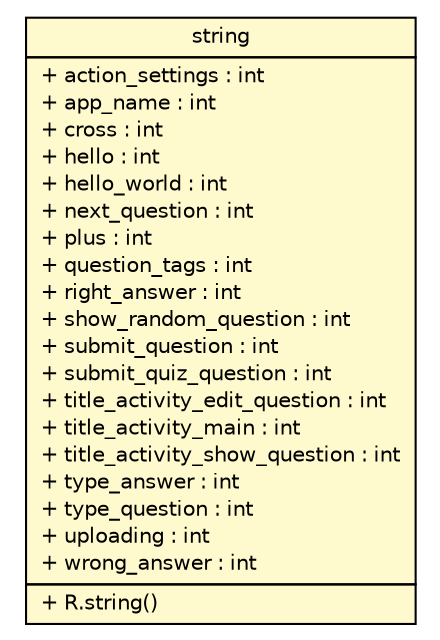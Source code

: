 #!/usr/local/bin/dot
#
# Class diagram 
# Generated by UMLGraph version R5_6_6-1-g9240c4 (http://www.umlgraph.org/)
#

digraph G {
	edge [fontname="Helvetica",fontsize=10,labelfontname="Helvetica",labelfontsize=10];
	node [fontname="Helvetica",fontsize=10,shape=plaintext];
	nodesep=0.25;
	ranksep=0.5;
	// epfl.sweng.R.string
	c517 [label=<<table title="epfl.sweng.R.string" border="0" cellborder="1" cellspacing="0" cellpadding="2" port="p" bgcolor="lemonChiffon" href="./R.string.html">
		<tr><td><table border="0" cellspacing="0" cellpadding="1">
<tr><td align="center" balign="center"> string </td></tr>
		</table></td></tr>
		<tr><td><table border="0" cellspacing="0" cellpadding="1">
<tr><td align="left" balign="left"> + action_settings : int </td></tr>
<tr><td align="left" balign="left"> + app_name : int </td></tr>
<tr><td align="left" balign="left"> + cross : int </td></tr>
<tr><td align="left" balign="left"> + hello : int </td></tr>
<tr><td align="left" balign="left"> + hello_world : int </td></tr>
<tr><td align="left" balign="left"> + next_question : int </td></tr>
<tr><td align="left" balign="left"> + plus : int </td></tr>
<tr><td align="left" balign="left"> + question_tags : int </td></tr>
<tr><td align="left" balign="left"> + right_answer : int </td></tr>
<tr><td align="left" balign="left"> + show_random_question : int </td></tr>
<tr><td align="left" balign="left"> + submit_question : int </td></tr>
<tr><td align="left" balign="left"> + submit_quiz_question : int </td></tr>
<tr><td align="left" balign="left"> + title_activity_edit_question : int </td></tr>
<tr><td align="left" balign="left"> + title_activity_main : int </td></tr>
<tr><td align="left" balign="left"> + title_activity_show_question : int </td></tr>
<tr><td align="left" balign="left"> + type_answer : int </td></tr>
<tr><td align="left" balign="left"> + type_question : int </td></tr>
<tr><td align="left" balign="left"> + uploading : int </td></tr>
<tr><td align="left" balign="left"> + wrong_answer : int </td></tr>
		</table></td></tr>
		<tr><td><table border="0" cellspacing="0" cellpadding="1">
<tr><td align="left" balign="left"> + R.string() </td></tr>
		</table></td></tr>
		</table>>, URL="./R.string.html", fontname="Helvetica", fontcolor="black", fontsize=10.0];
}

